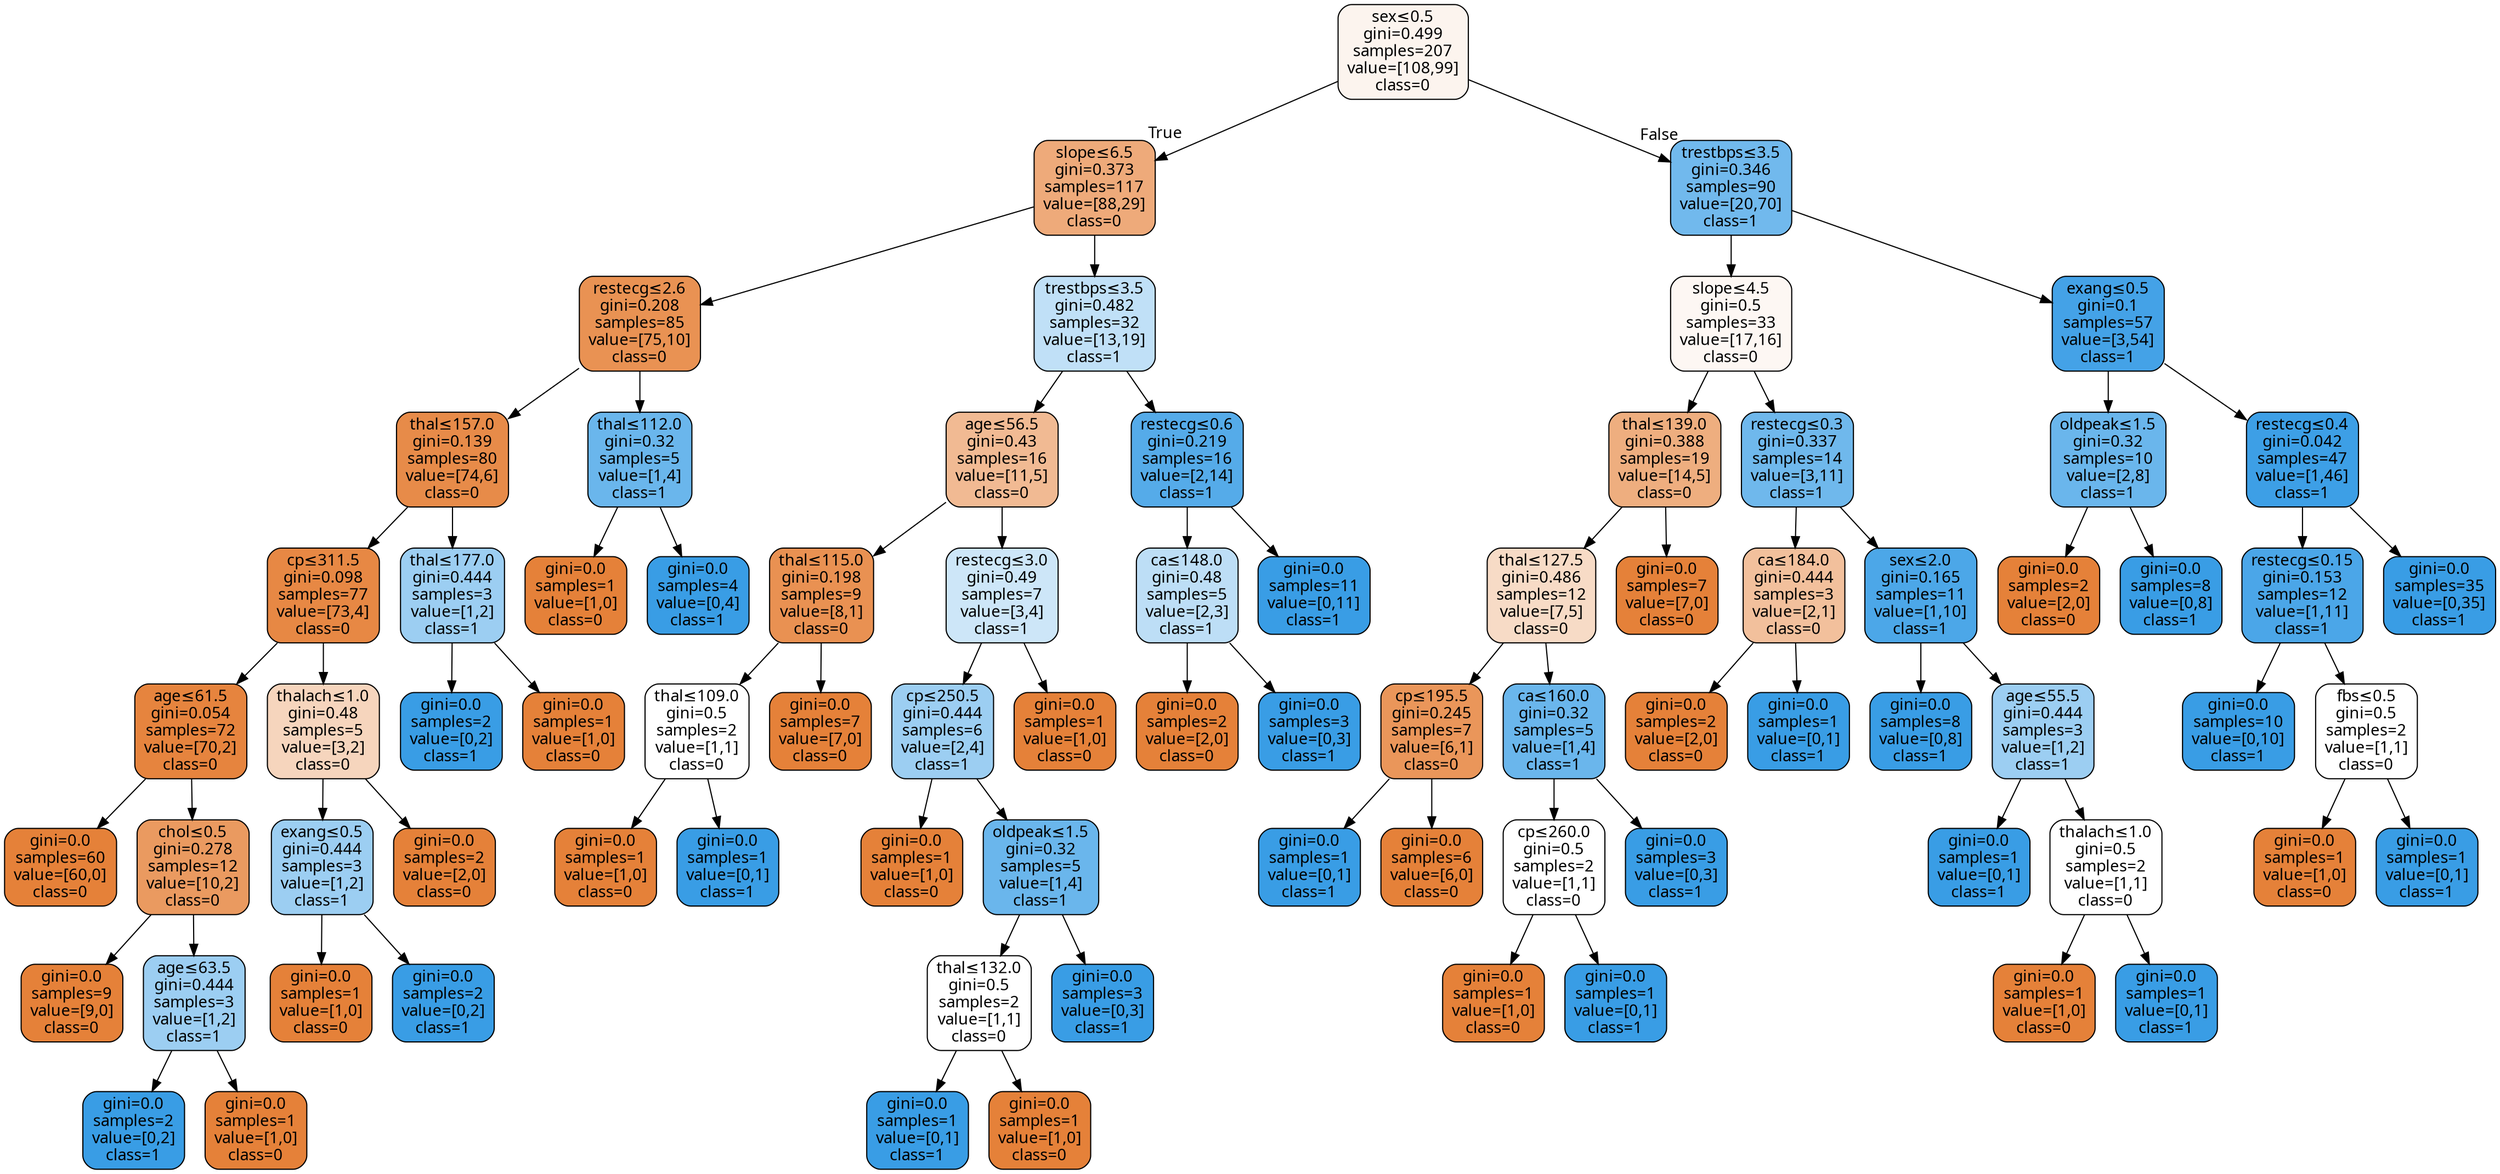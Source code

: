 digraph Tree {	node [shape=box, style="filled, rounded", color="black", fontname= "Microsoft YaHei" ] ;	edge [fontname= "Microsoft YaHei" ] ;	0[label=<sex&le;0.5<br/>gini=0.499<br/>samples=207<br/>value=[108,99]<br/>class=0>,fillcolor="#e5813915"];	1[label=<slope&le;6.5<br/>gini=0.373<br/>samples=117<br/>value=[88,29]<br/>class=0>,fillcolor="#e58139ab"];	0->1[labeldistance=2.5,labelangle=45,headlabel="True"];	2[label=<restecg&le;2.6<br/>gini=0.208<br/>samples=85<br/>value=[75,10]<br/>class=0>,fillcolor="#e58139dd"];	1 -> 2 ;	3[label=<thal&le;157.0<br/>gini=0.139<br/>samples=80<br/>value=[74,6]<br/>class=0>,fillcolor="#e58139ea"];	2 -> 3 ;	4[label=<cp&le;311.5<br/>gini=0.098<br/>samples=77<br/>value=[73,4]<br/>class=0>,fillcolor="#e58139f1"];	3 -> 4 ;	5[label=<age&le;61.5<br/>gini=0.054<br/>samples=72<br/>value=[70,2]<br/>class=0>,fillcolor="#e58139f8"];	4 -> 5 ;	6[label=<gini=0.0<br/>samples=60<br/>value=[60,0]<br/>class=0>,fillcolor="#e58139ff"];	5 -> 6 ;	7[label=<chol&le;0.5<br/>gini=0.278<br/>samples=12<br/>value=[10,2]<br/>class=0>,fillcolor="#e58139cc"];	5 -> 7 ;	8[label=<gini=0.0<br/>samples=9<br/>value=[9,0]<br/>class=0>,fillcolor="#e58139ff"];	7 -> 8 ;	9[label=<age&le;63.5<br/>gini=0.444<br/>samples=3<br/>value=[1,2]<br/>class=1>,fillcolor="#399de57f"];	7 -> 9 ;	10[label=<gini=0.0<br/>samples=2<br/>value=[0,2]<br/>class=1>,fillcolor="#399de5ff"];	9 -> 10 ;	11[label=<gini=0.0<br/>samples=1<br/>value=[1,0]<br/>class=0>,fillcolor="#e58139ff"];	9 -> 11 ;	12[label=<thalach&le;1.0<br/>gini=0.48<br/>samples=5<br/>value=[3,2]<br/>class=0>,fillcolor="#e5813955"];	4 -> 12 ;	13[label=<exang&le;0.5<br/>gini=0.444<br/>samples=3<br/>value=[1,2]<br/>class=1>,fillcolor="#399de57f"];	12 -> 13 ;	14[label=<gini=0.0<br/>samples=1<br/>value=[1,0]<br/>class=0>,fillcolor="#e58139ff"];	13 -> 14 ;	15[label=<gini=0.0<br/>samples=2<br/>value=[0,2]<br/>class=1>,fillcolor="#399de5ff"];	13 -> 15 ;	16[label=<gini=0.0<br/>samples=2<br/>value=[2,0]<br/>class=0>,fillcolor="#e58139ff"];	12 -> 16 ;	17[label=<thal&le;177.0<br/>gini=0.444<br/>samples=3<br/>value=[1,2]<br/>class=1>,fillcolor="#399de57f"];	3 -> 17 ;	18[label=<gini=0.0<br/>samples=2<br/>value=[0,2]<br/>class=1>,fillcolor="#399de5ff"];	17 -> 18 ;	19[label=<gini=0.0<br/>samples=1<br/>value=[1,0]<br/>class=0>,fillcolor="#e58139ff"];	17 -> 19 ;	20[label=<thal&le;112.0<br/>gini=0.32<br/>samples=5<br/>value=[1,4]<br/>class=1>,fillcolor="#399de5bf"];	2 -> 20 ;	21[label=<gini=0.0<br/>samples=1<br/>value=[1,0]<br/>class=0>,fillcolor="#e58139ff"];	20 -> 21 ;	22[label=<gini=0.0<br/>samples=4<br/>value=[0,4]<br/>class=1>,fillcolor="#399de5ff"];	20 -> 22 ;	23[label=<trestbps&le;3.5<br/>gini=0.482<br/>samples=32<br/>value=[13,19]<br/>class=1>,fillcolor="#399de551"];	1 -> 23 ;	24[label=<age&le;56.5<br/>gini=0.43<br/>samples=16<br/>value=[11,5]<br/>class=0>,fillcolor="#e581398b"];	23 -> 24 ;	25[label=<thal&le;115.0<br/>gini=0.198<br/>samples=9<br/>value=[8,1]<br/>class=0>,fillcolor="#e58139df"];	24 -> 25 ;	26[label=<thal&le;109.0<br/>gini=0.5<br/>samples=2<br/>value=[1,1]<br/>class=0>,fillcolor="#e5813900"];	25 -> 26 ;	27[label=<gini=0.0<br/>samples=1<br/>value=[1,0]<br/>class=0>,fillcolor="#e58139ff"];	26 -> 27 ;	28[label=<gini=0.0<br/>samples=1<br/>value=[0,1]<br/>class=1>,fillcolor="#399de5ff"];	26 -> 28 ;	29[label=<gini=0.0<br/>samples=7<br/>value=[7,0]<br/>class=0>,fillcolor="#e58139ff"];	25 -> 29 ;	30[label=<restecg&le;3.0<br/>gini=0.49<br/>samples=7<br/>value=[3,4]<br/>class=1>,fillcolor="#399de540"];	24 -> 30 ;	31[label=<cp&le;250.5<br/>gini=0.444<br/>samples=6<br/>value=[2,4]<br/>class=1>,fillcolor="#399de57f"];	30 -> 31 ;	32[label=<gini=0.0<br/>samples=1<br/>value=[1,0]<br/>class=0>,fillcolor="#e58139ff"];	31 -> 32 ;	33[label=<oldpeak&le;1.5<br/>gini=0.32<br/>samples=5<br/>value=[1,4]<br/>class=1>,fillcolor="#399de5bf"];	31 -> 33 ;	34[label=<thal&le;132.0<br/>gini=0.5<br/>samples=2<br/>value=[1,1]<br/>class=0>,fillcolor="#e5813900"];	33 -> 34 ;	35[label=<gini=0.0<br/>samples=1<br/>value=[0,1]<br/>class=1>,fillcolor="#399de5ff"];	34 -> 35 ;	36[label=<gini=0.0<br/>samples=1<br/>value=[1,0]<br/>class=0>,fillcolor="#e58139ff"];	34 -> 36 ;	37[label=<gini=0.0<br/>samples=3<br/>value=[0,3]<br/>class=1>,fillcolor="#399de5ff"];	33 -> 37 ;	38[label=<gini=0.0<br/>samples=1<br/>value=[1,0]<br/>class=0>,fillcolor="#e58139ff"];	30 -> 38 ;	39[label=<restecg&le;0.6<br/>gini=0.219<br/>samples=16<br/>value=[2,14]<br/>class=1>,fillcolor="#399de5db"];	23 -> 39 ;	40[label=<ca&le;148.0<br/>gini=0.48<br/>samples=5<br/>value=[2,3]<br/>class=1>,fillcolor="#399de555"];	39 -> 40 ;	41[label=<gini=0.0<br/>samples=2<br/>value=[2,0]<br/>class=0>,fillcolor="#e58139ff"];	40 -> 41 ;	42[label=<gini=0.0<br/>samples=3<br/>value=[0,3]<br/>class=1>,fillcolor="#399de5ff"];	40 -> 42 ;	43[label=<gini=0.0<br/>samples=11<br/>value=[0,11]<br/>class=1>,fillcolor="#399de5ff"];	39 -> 43 ;	44[label=<trestbps&le;3.5<br/>gini=0.346<br/>samples=90<br/>value=[20,70]<br/>class=1>,fillcolor="#399de5b6"];	0->44[labeldistance=2.5,labelangle=-45,headlabel="False"];	45[label=<slope&le;4.5<br/>gini=0.5<br/>samples=33<br/>value=[17,16]<br/>class=0>,fillcolor="#e581390f"];	44 -> 45 ;	46[label=<thal&le;139.0<br/>gini=0.388<br/>samples=19<br/>value=[14,5]<br/>class=0>,fillcolor="#e58139a4"];	45 -> 46 ;	47[label=<thal&le;127.5<br/>gini=0.486<br/>samples=12<br/>value=[7,5]<br/>class=0>,fillcolor="#e5813949"];	46 -> 47 ;	48[label=<cp&le;195.5<br/>gini=0.245<br/>samples=7<br/>value=[6,1]<br/>class=0>,fillcolor="#e58139d4"];	47 -> 48 ;	49[label=<gini=0.0<br/>samples=1<br/>value=[0,1]<br/>class=1>,fillcolor="#399de5ff"];	48 -> 49 ;	50[label=<gini=0.0<br/>samples=6<br/>value=[6,0]<br/>class=0>,fillcolor="#e58139ff"];	48 -> 50 ;	51[label=<ca&le;160.0<br/>gini=0.32<br/>samples=5<br/>value=[1,4]<br/>class=1>,fillcolor="#399de5bf"];	47 -> 51 ;	52[label=<cp&le;260.0<br/>gini=0.5<br/>samples=2<br/>value=[1,1]<br/>class=0>,fillcolor="#e5813900"];	51 -> 52 ;	53[label=<gini=0.0<br/>samples=1<br/>value=[1,0]<br/>class=0>,fillcolor="#e58139ff"];	52 -> 53 ;	54[label=<gini=0.0<br/>samples=1<br/>value=[0,1]<br/>class=1>,fillcolor="#399de5ff"];	52 -> 54 ;	55[label=<gini=0.0<br/>samples=3<br/>value=[0,3]<br/>class=1>,fillcolor="#399de5ff"];	51 -> 55 ;	56[label=<gini=0.0<br/>samples=7<br/>value=[7,0]<br/>class=0>,fillcolor="#e58139ff"];	46 -> 56 ;	57[label=<restecg&le;0.3<br/>gini=0.337<br/>samples=14<br/>value=[3,11]<br/>class=1>,fillcolor="#399de5b9"];	45 -> 57 ;	58[label=<ca&le;184.0<br/>gini=0.444<br/>samples=3<br/>value=[2,1]<br/>class=0>,fillcolor="#e581397f"];	57 -> 58 ;	59[label=<gini=0.0<br/>samples=2<br/>value=[2,0]<br/>class=0>,fillcolor="#e58139ff"];	58 -> 59 ;	60[label=<gini=0.0<br/>samples=1<br/>value=[0,1]<br/>class=1>,fillcolor="#399de5ff"];	58 -> 60 ;	61[label=<sex&le;2.0<br/>gini=0.165<br/>samples=11<br/>value=[1,10]<br/>class=1>,fillcolor="#399de5e6"];	57 -> 61 ;	62[label=<gini=0.0<br/>samples=8<br/>value=[0,8]<br/>class=1>,fillcolor="#399de5ff"];	61 -> 62 ;	63[label=<age&le;55.5<br/>gini=0.444<br/>samples=3<br/>value=[1,2]<br/>class=1>,fillcolor="#399de57f"];	61 -> 63 ;	64[label=<gini=0.0<br/>samples=1<br/>value=[0,1]<br/>class=1>,fillcolor="#399de5ff"];	63 -> 64 ;	65[label=<thalach&le;1.0<br/>gini=0.5<br/>samples=2<br/>value=[1,1]<br/>class=0>,fillcolor="#e5813900"];	63 -> 65 ;	66[label=<gini=0.0<br/>samples=1<br/>value=[1,0]<br/>class=0>,fillcolor="#e58139ff"];	65 -> 66 ;	67[label=<gini=0.0<br/>samples=1<br/>value=[0,1]<br/>class=1>,fillcolor="#399de5ff"];	65 -> 67 ;	68[label=<exang&le;0.5<br/>gini=0.1<br/>samples=57<br/>value=[3,54]<br/>class=1>,fillcolor="#399de5f1"];	44 -> 68 ;	69[label=<oldpeak&le;1.5<br/>gini=0.32<br/>samples=10<br/>value=[2,8]<br/>class=1>,fillcolor="#399de5bf"];	68 -> 69 ;	70[label=<gini=0.0<br/>samples=2<br/>value=[2,0]<br/>class=0>,fillcolor="#e58139ff"];	69 -> 70 ;	71[label=<gini=0.0<br/>samples=8<br/>value=[0,8]<br/>class=1>,fillcolor="#399de5ff"];	69 -> 71 ;	72[label=<restecg&le;0.4<br/>gini=0.042<br/>samples=47<br/>value=[1,46]<br/>class=1>,fillcolor="#399de5f9"];	68 -> 72 ;	73[label=<restecg&le;0.15<br/>gini=0.153<br/>samples=12<br/>value=[1,11]<br/>class=1>,fillcolor="#399de5e8"];	72 -> 73 ;	74[label=<gini=0.0<br/>samples=10<br/>value=[0,10]<br/>class=1>,fillcolor="#399de5ff"];	73 -> 74 ;	75[label=<fbs&le;0.5<br/>gini=0.5<br/>samples=2<br/>value=[1,1]<br/>class=0>,fillcolor="#e5813900"];	73 -> 75 ;	76[label=<gini=0.0<br/>samples=1<br/>value=[1,0]<br/>class=0>,fillcolor="#e58139ff"];	75 -> 76 ;	77[label=<gini=0.0<br/>samples=1<br/>value=[0,1]<br/>class=1>,fillcolor="#399de5ff"];	75 -> 77 ;	78[label=<gini=0.0<br/>samples=35<br/>value=[0,35]<br/>class=1>,fillcolor="#399de5ff"];	72 -> 78 ;	}	